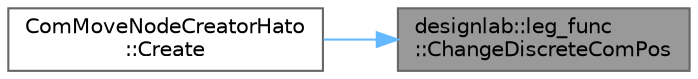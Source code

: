 digraph "designlab::leg_func::ChangeDiscreteComPos"
{
 // LATEX_PDF_SIZE
  bgcolor="transparent";
  edge [fontname=Helvetica,fontsize=10,labelfontname=Helvetica,labelfontsize=10];
  node [fontname=Helvetica,fontsize=10,shape=box,height=0.2,width=0.4];
  rankdir="RL";
  Node1 [id="Node000001",label="designlab::leg_func\l::ChangeDiscreteComPos",height=0.2,width=0.4,color="gray40", fillcolor="grey60", style="filled", fontcolor="black",tooltip="重心のデータを変更する．"];
  Node1 -> Node2 [id="edge1_Node000001_Node000002",dir="back",color="steelblue1",style="solid",tooltip=" "];
  Node2 [id="Node000002",label="ComMoveNodeCreatorHato\l::Create",height=0.2,width=0.4,color="grey40", fillcolor="white", style="filled",URL="$class_com_move_node_creator_hato.html#afbbbd68e3defbeef200f8c4c10013297",tooltip="現在のノードから次のノード群を生成する"];
}

